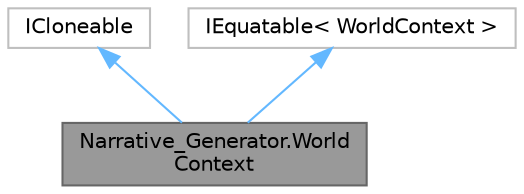digraph "Narrative_Generator.WorldContext"
{
 // LATEX_PDF_SIZE
  bgcolor="transparent";
  edge [fontname=Helvetica,fontsize=10,labelfontname=Helvetica,labelfontsize=10];
  node [fontname=Helvetica,fontsize=10,shape=box,height=0.2,width=0.4];
  Node1 [label="Narrative_Generator.World\lContext",height=0.2,width=0.4,color="gray40", fillcolor="grey60", style="filled", fontcolor="black",tooltip="A class that implements the agent's beliefs about the surrounding storyworld (environment)."];
  Node2 -> Node1 [dir="back",color="steelblue1",style="solid"];
  Node2 [label="ICloneable",height=0.2,width=0.4,color="grey75", fillcolor="white", style="filled",tooltip=" "];
  Node3 -> Node1 [dir="back",color="steelblue1",style="solid"];
  Node3 [label="IEquatable\< WorldContext \>",height=0.2,width=0.4,color="grey75", fillcolor="white", style="filled",tooltip=" "];
}
